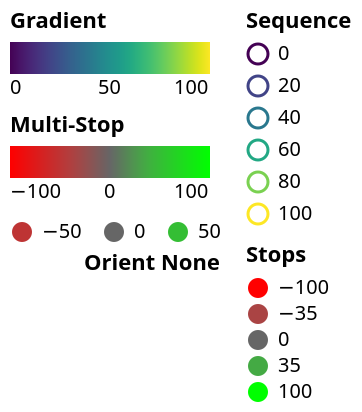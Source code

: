 {
  "$schema": "https://vega.github.io/schema/vega/v6.json",
  "width": 0,
  "height": 0,
  "padding": 5,
  "autosize": {"type": "pad", "resize": true},

  "config": {
    "legend": {
      "gradientDirection": "horizontal",
      "gradientLength": 100,
      "layout": {
        "right": {
          "direction": {"signal": "direction"},
          "offset": {"signal": "offset"}
        }
      }
    }
  },

  "signals": [
    {
      "name": "direction", "value": "vertical",
      "bind": {"input": "select", "options": ["horizontal", "vertical"]}
    },
    {
      "name": "offset", "value": 18,
      "bind": {"input": "range", "min": 0, "max": 30, "step": 1}
    }
  ],

  "scales": [
    {
      "name": "sequence",
      "type": "linear",
      "range": {"scheme": "viridis"},
      "domain": [0, 100]
    },
    {
      "name": "stops",
      "type": "linear",
      "range": ["#f00", "#a44", "#666", "#4a4", "#0f0"],
      "domain": [-100, -35, 0, 35, 100]
    }
  ],

  "legends": [
    {
      "type": "gradient",
      "fill": "sequence",
      "orient": "left",
      "title": "Gradient",
      "offset": 0
    },
    {
      "type": "gradient",
      "stroke": "stops",
      "orient": "left",
      "title": "Multi-Stop",
      "offset": 0
    },
    {
      "type": "symbol",
      "stroke": "sequence",
      "orient": "right",
      "title": "Sequence",
      "encode": {
        "symbols": {
          "interactive": true,
          "update": {"fill": {"value": "transparent"}},
          "hover": {"fill": {"value": "#ccc"}}
        },
        "labels": {
          "interactive": true,
          "update": {"fill": {"value": "#000"}, "fontWeight": {"value": null}},
          "hover": {"fill": {"value": "firebrick"}, "fontWeight": {"value": "bold"}}
        }
      }
    },
    {
      "type": "symbol",
      "fill": "stops",
      "orient": "right",
      "title": "Stops",
      "values": [-100, -35, 0, 35, 100]
    },
    {
      "type": "symbol",
      "fill": "stops",
      "direction": "horizontal",
      "orient": "none",
      "title": "Orient None",
      "titleOrient": "bottom",
      "titleAnchor": "end",
      "values": [-50, 0, 50],
      "legendX": -100,
      "legendY": 105
    }
  ]
}
